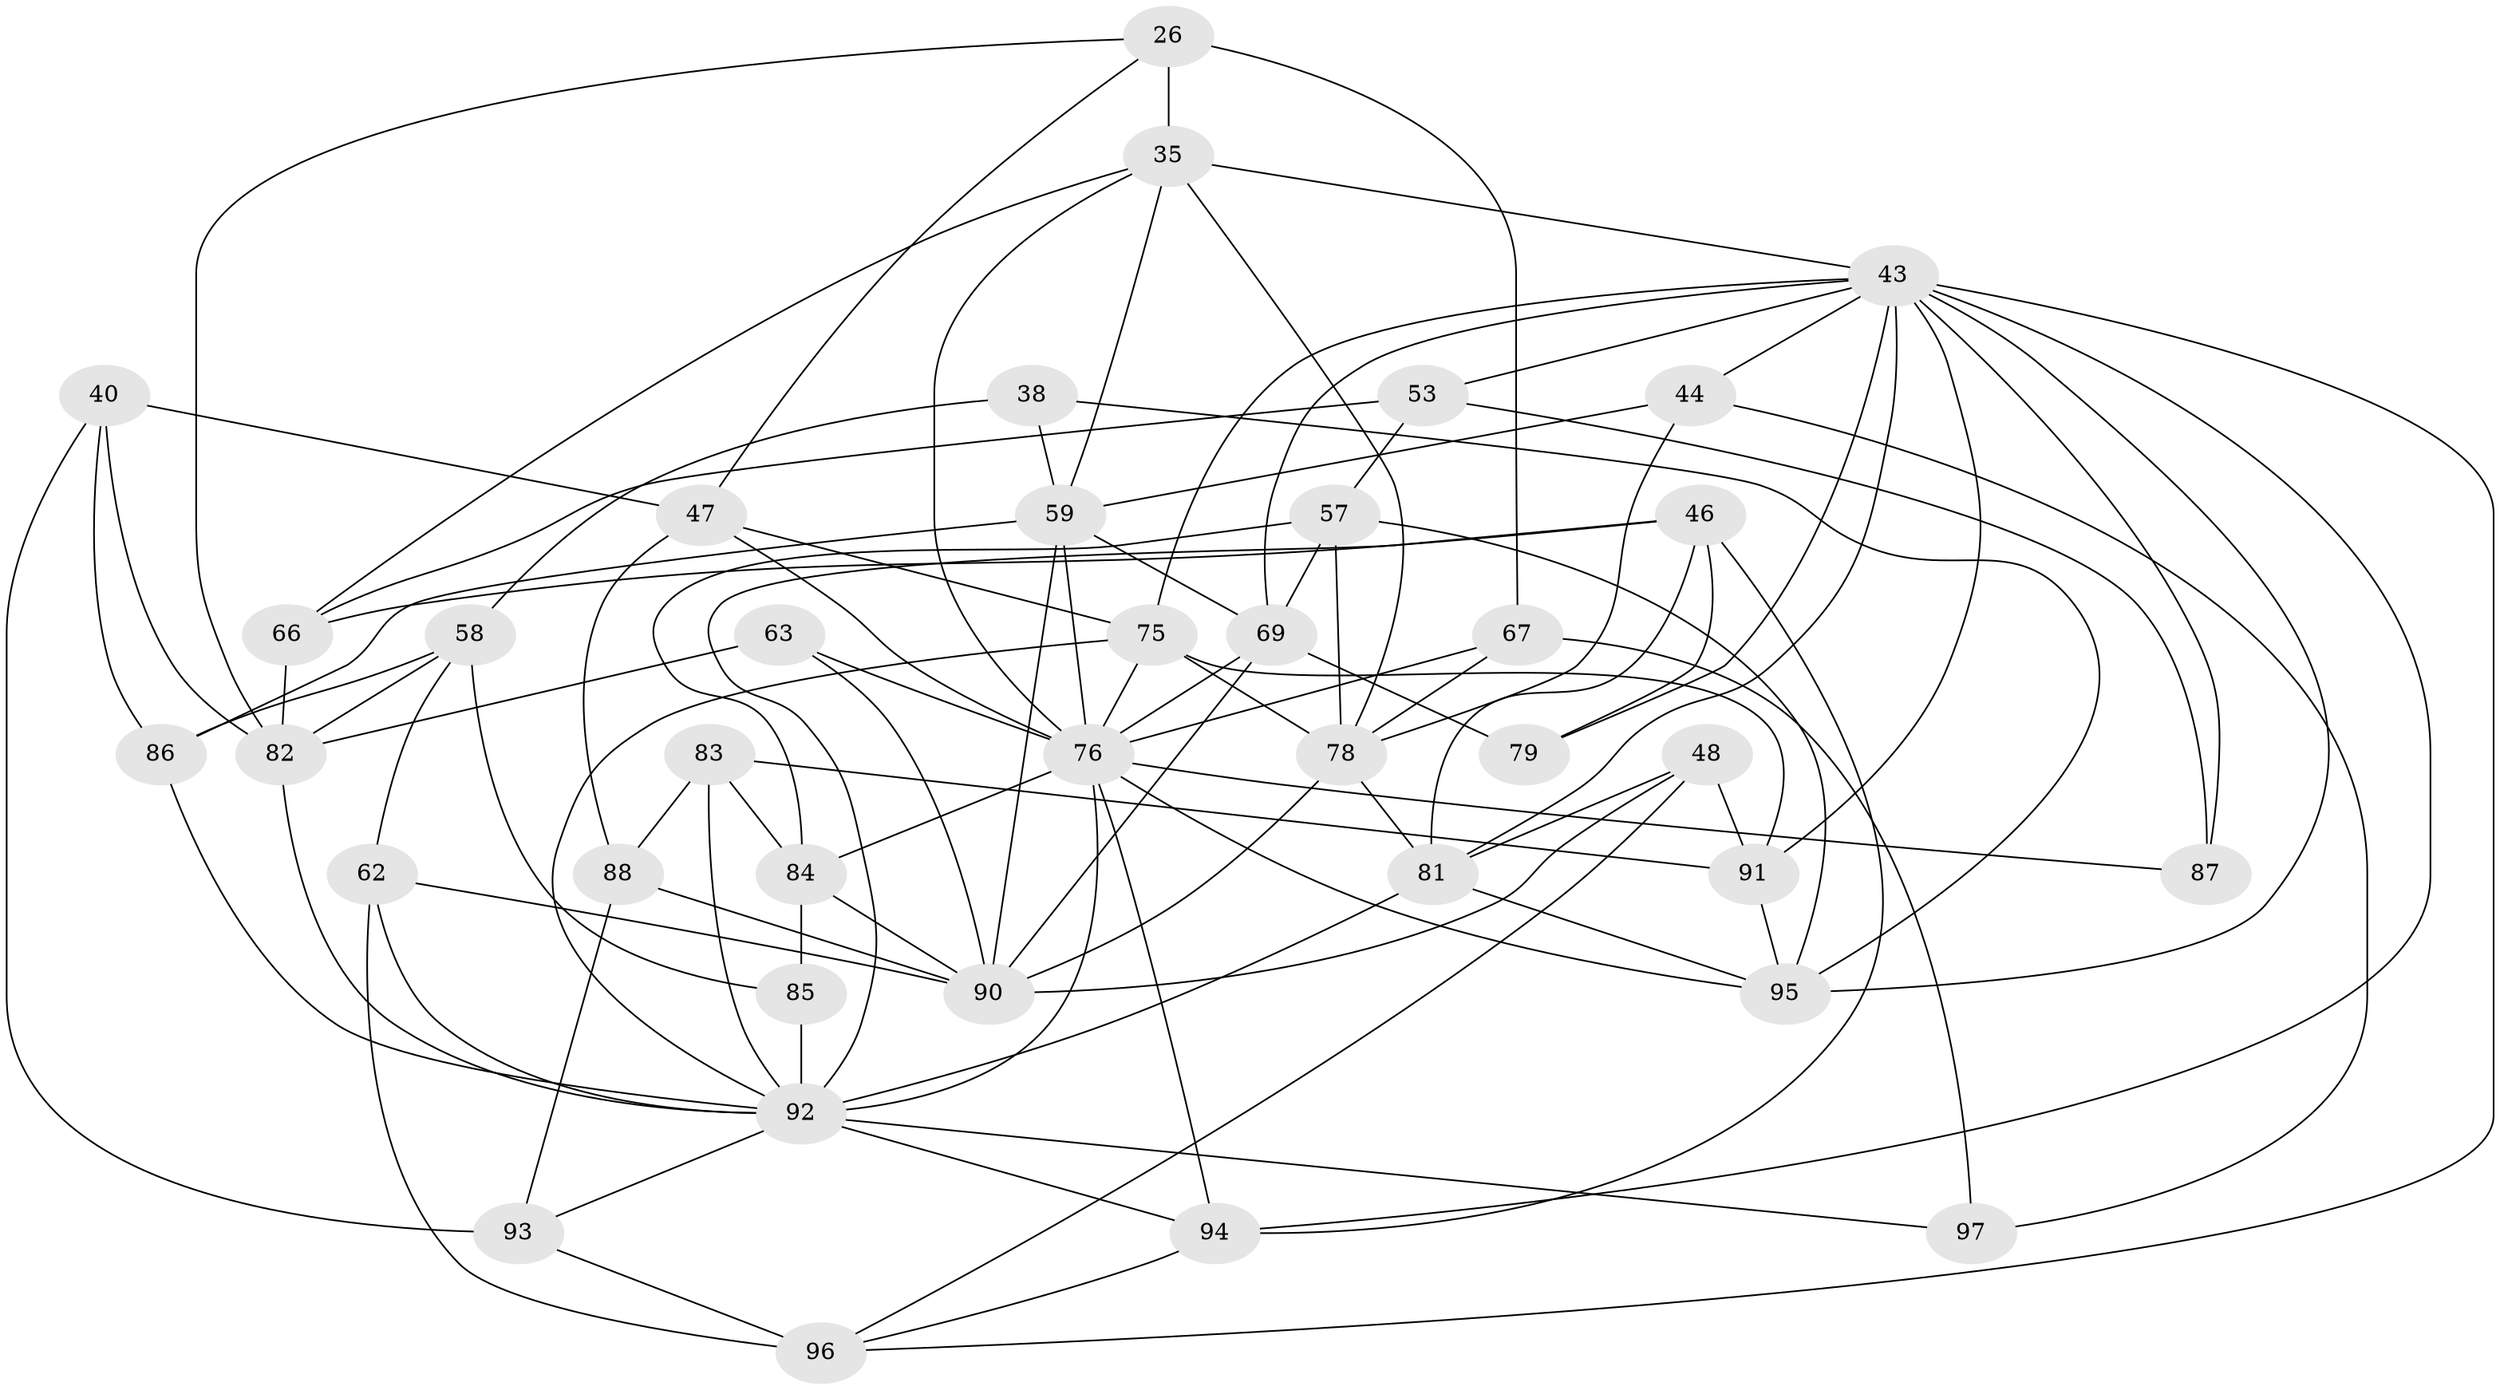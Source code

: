 // original degree distribution, {4: 1.0}
// Generated by graph-tools (version 1.1) at 2025/02/03/04/25 22:02:03]
// undirected, 38 vertices, 100 edges
graph export_dot {
graph [start="1"]
  node [color=gray90,style=filled];
  26 [super="+1"];
  35 [super="+34"];
  38;
  40 [super="+23"];
  43 [super="+32+16"];
  44;
  46 [super="+25"];
  47 [super="+28"];
  48;
  53 [super="+2"];
  57 [super="+18"];
  58 [super="+3"];
  59 [super="+13+19+54"];
  62 [super="+55"];
  63;
  66;
  67 [super="+12"];
  69 [super="+60"];
  75 [super="+68"];
  76 [super="+45+65+33"];
  78 [super="+4+10"];
  79;
  81 [super="+72"];
  82 [super="+24+51"];
  83 [super="+77"];
  84 [super="+70"];
  85;
  86;
  87;
  88;
  90 [super="+39+52+41"];
  91 [super="+17+42"];
  92 [super="+49+74+71+73"];
  93;
  94 [super="+89"];
  95 [super="+80"];
  96 [super="+29"];
  97;
  26 -- 35 [weight=2];
  26 -- 67 [weight=2];
  26 -- 47;
  26 -- 82;
  35 -- 78 [weight=2];
  35 -- 76;
  35 -- 66;
  35 -- 59;
  35 -- 43;
  38 -- 58 [weight=2];
  38 -- 59;
  38 -- 95;
  40 -- 93;
  40 -- 47 [weight=2];
  40 -- 82 [weight=2];
  40 -- 86;
  43 -- 96;
  43 -- 53;
  43 -- 75;
  43 -- 79 [weight=2];
  43 -- 44;
  43 -- 81;
  43 -- 87;
  43 -- 94;
  43 -- 95 [weight=2];
  43 -- 91;
  43 -- 69;
  44 -- 97;
  44 -- 78;
  44 -- 59;
  46 -- 66;
  46 -- 81 [weight=2];
  46 -- 94;
  46 -- 79;
  46 -- 92;
  47 -- 75;
  47 -- 88;
  47 -- 76;
  48 -- 81;
  48 -- 96;
  48 -- 91;
  48 -- 90;
  53 -- 57 [weight=2];
  53 -- 87 [weight=2];
  53 -- 66;
  57 -- 95;
  57 -- 84;
  57 -- 78;
  57 -- 69;
  58 -- 86;
  58 -- 85;
  58 -- 82;
  58 -- 62;
  59 -- 90 [weight=2];
  59 -- 86;
  59 -- 76 [weight=3];
  59 -- 69;
  62 -- 96 [weight=2];
  62 -- 90 [weight=2];
  62 -- 92;
  63 -- 76 [weight=2];
  63 -- 82;
  63 -- 90;
  66 -- 82;
  67 -- 97 [weight=2];
  67 -- 78;
  67 -- 76;
  69 -- 79;
  69 -- 76;
  69 -- 90;
  75 -- 76 [weight=3];
  75 -- 78;
  75 -- 91 [weight=2];
  75 -- 92 [weight=2];
  76 -- 94 [weight=4];
  76 -- 84 [weight=2];
  76 -- 95;
  76 -- 87;
  76 -- 92 [weight=4];
  78 -- 90;
  78 -- 81;
  81 -- 92 [weight=2];
  81 -- 95;
  82 -- 92 [weight=2];
  83 -- 84;
  83 -- 92 [weight=2];
  83 -- 91 [weight=2];
  83 -- 88;
  84 -- 85;
  84 -- 90;
  85 -- 92 [weight=2];
  86 -- 92;
  88 -- 93;
  88 -- 90;
  91 -- 95 [weight=2];
  92 -- 97;
  92 -- 94;
  92 -- 93;
  93 -- 96;
  94 -- 96;
}
